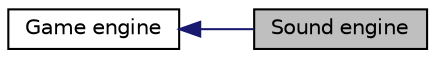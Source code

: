 digraph "Sound engine"
{
  edge [fontname="Helvetica",fontsize="10",labelfontname="Helvetica",labelfontsize="10"];
  node [fontname="Helvetica",fontsize="10",shape=record];
  rankdir=LR;
  Node0 [label="Sound engine",height=0.2,width=0.4,color="black", fillcolor="grey75", style="filled" fontcolor="black"];
  Node1 [label="Game engine",height=0.2,width=0.4,color="black", fillcolor="white", style="filled",URL="$da/df4/group___game_engine.html"];
  Node1->Node0 [shape=plaintext, color="midnightblue", dir="back", style="solid"];
}
